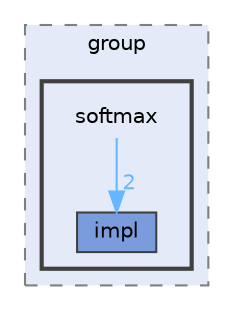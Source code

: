 digraph "include/group/softmax"
{
 // LATEX_PDF_SIZE
  bgcolor="transparent";
  edge [fontname=Helvetica,fontsize=10,labelfontname=Helvetica,labelfontsize=10];
  node [fontname=Helvetica,fontsize=10,shape=box,height=0.2,width=0.4];
  compound=true
  subgraph clusterdir_a9a5b087e2fab9b66c5792b9867db3d8 {
    graph [ bgcolor="#e4eaf8", pencolor="grey50", label="group", fontname=Helvetica,fontsize=10 style="filled,dashed", URL="dir_a9a5b087e2fab9b66c5792b9867db3d8.html",tooltip=""]
  subgraph clusterdir_eb6884a5172a2013168778e3748ff0cc {
    graph [ bgcolor="#e4eaf8", pencolor="grey25", label="", fontname=Helvetica,fontsize=10 style="filled,bold", URL="dir_eb6884a5172a2013168778e3748ff0cc.html",tooltip=""]
    dir_eb6884a5172a2013168778e3748ff0cc [shape=plaintext, label="softmax"];
  dir_fbf2d922d4b93c0a1a640a2759653749 [label="impl", fillcolor="#7a9bdc", color="grey25", style="filled", URL="dir_fbf2d922d4b93c0a1a640a2759653749.html",tooltip=""];
  }
  }
  dir_eb6884a5172a2013168778e3748ff0cc->dir_fbf2d922d4b93c0a1a640a2759653749 [headlabel="2", labeldistance=1.5 headhref="dir_000041_000030.html" color="steelblue1" fontcolor="steelblue1"];
}
